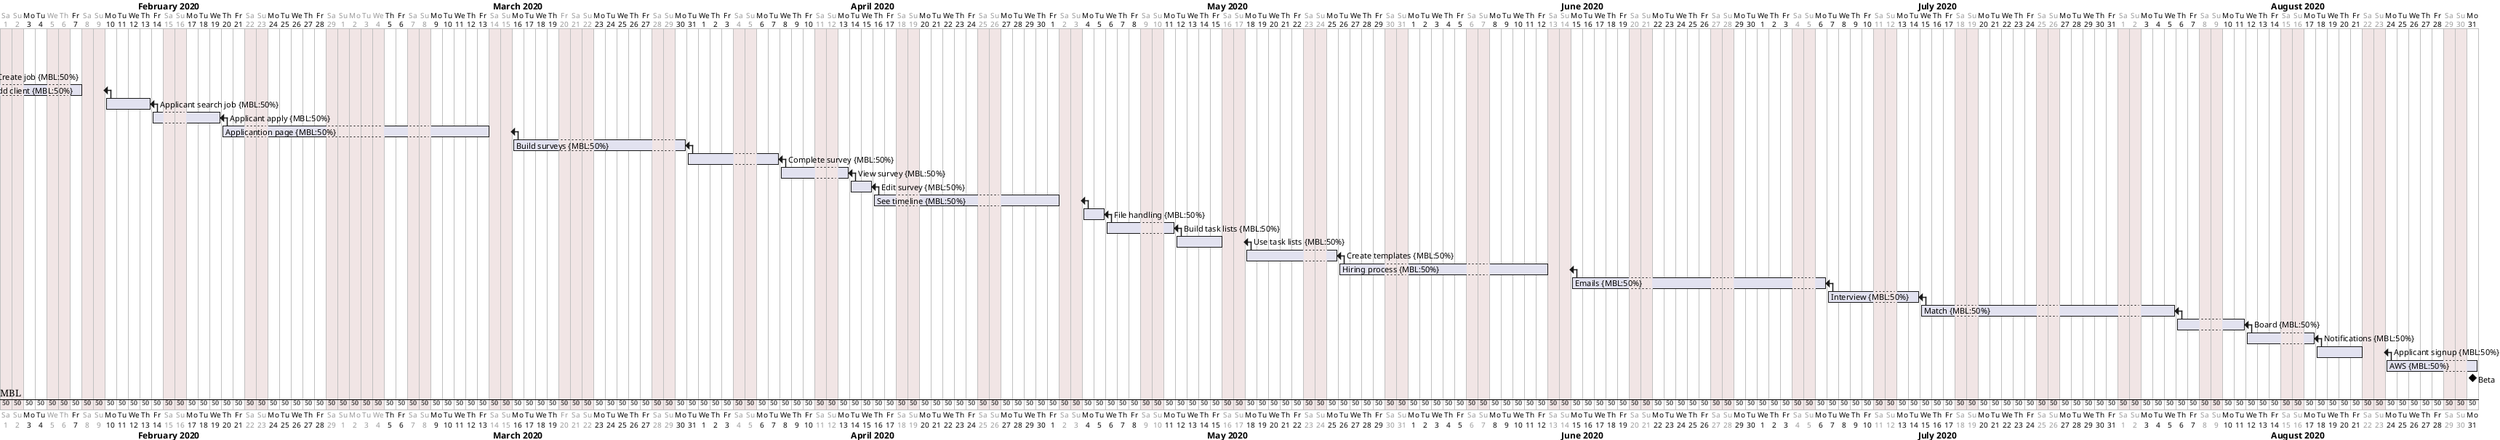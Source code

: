 {
  "sha1": "gypplygbj5lphagfd5m1n2e2wy0qrwr",
  "insertion": {
    "when": "2024-06-01T09:03:08.560Z",
    "url": "https://github.com/plantuml/plantuml/issues/286",
    "user": "plantuml@gmail.com"
  }
}
@startgantt

project starts the 2020/02/01

saturday are closed
sunday are closed

2020/02/05 is closed
2020/02/06 is closed
2020/03/02 is closed
2020/03/03 is closed
2020/03/04 is closed
2020/03/20 is closed

[Employee login] on {MBL:50%} lasts 1 days
[Employee nav] on {MBL:50%} lasts 2 days
[Basic entities] on {MBL:50%} lasts 3 days
[Create job] on {MBL:50%} lasts 2 days
[Add client] on {MBL:50%} lasts 2 days
[Applicant search job] on {MBL:50%} lasts 2 days
[Applicant apply] on {MBL:50%} lasts 2 days
[Applicantion page] on {MBL:50%} lasts 7 days
[Build surveys] on {MBL:50%} lasts 5 days
[Complete survey] on {MBL:50%} lasts 3 days
[View survey] on {MBL:50%} lasts 2 days
[Edit survey] on {MBL:50%} lasts 1 days
[See timeline] on {MBL:50%} lasts 6 days
[File handling] on {MBL:50%} lasts 1 days
[Build task lists] on {MBL:50%} lasts 2 days
[Use task lists] on {MBL:50%} lasts 2 days
[Create templates] on {MBL:50%} lasts 3 days
[Hiring process] on {MBL:50%} lasts 7 days
[Emails] on {MBL:50%} lasts 8 days
[Interview] on {MBL:50%} lasts 3 days
[Match] on {MBL:50%} lasts 8 days
[Board] on {MBL:50%} lasts 2 days
[Notifications] on {MBL:50%} lasts 2 days
[Applicant signup] on {MBL:50%} lasts 2 days
[AWS] on {MBL:50%} lasts 3 days

[Beta] happens on 2020/08/31

[AWS] ends on 2020/08/31
[Applicant signup] ends at [AWS]'s start
[Notifications] ends at [Applicant signup]'s start
[Board] ends at [Notifications]'s start
[Match] ends at [Board]'s start
[Interview] ends at [Match]'s start
[Emails] ends at [Interview]'s start
[Hiring process] ends at [Emails]'s start
[Create templates] ends at [Hiring process]'s start
[Use task lists] ends at [Create templates]'s start
[Build task lists] ends at [Use task lists]'s start
[File handling] ends at [Build task lists]'s start
[See timeline] ends at [File handling]'s start
[Edit survey] ends at [See timeline]'s start
[View survey] ends at [Edit survey]'s start
[Complete survey] ends at [View survey]'s start
[Build surveys] ends at [Complete survey]'s start
[Applicantion page] ends at [Build surveys]'s start
[Applicant apply] ends at [Applicantion page]'s start
[Applicant search job] ends at [Applicant apply]'s start
[Add client] ends at [Applicant search job]'s start
[Create job] ends at [Add client]'s start
[Basic entities] ends at [Create job]'s start
[Employee nav] ends at [Basic entities]'s start
[Employee login] ends at [Employee nav]'s start

@endgantt
